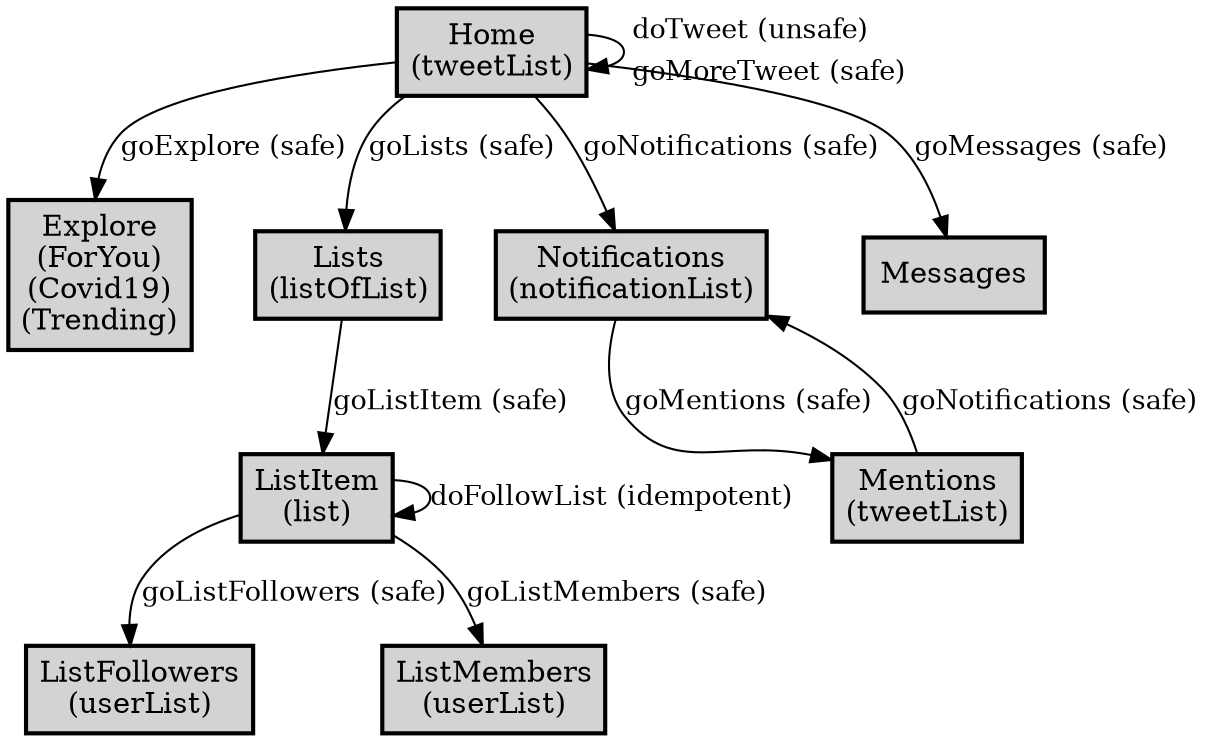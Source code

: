 digraph application_state_diagram {
  graph [
    labelloc="t";
    fontname="Helvetica"
    label="";
    URL="index.html" target="_parent"
  ];
  node [shape = box, style = "bold,filled" fillcolor="lightgray"];

    Explore [margin=0.02, label=<<table cellspacing="0" cellpadding="5" border="0"><tr><td>Explore<br />(ForYou)<br />(Covid19)<br />(Trending)<br /></td></tr></table>>,shape=box URL="docs/semantic.Explore.html" target="_parent"]
    Home [margin=0.02, label=<<table cellspacing="0" cellpadding="5" border="0"><tr><td>Home<br />(tweetList)<br /></td></tr></table>>,shape=box URL="docs/semantic.Home.html" target="_parent"]
    ListFollowers [margin=0.02, label=<<table cellspacing="0" cellpadding="5" border="0"><tr><td>ListFollowers<br />(userList)<br /></td></tr></table>>,shape=box URL="docs/semantic.ListFollowers.html" target="_parent"]
    ListItem [margin=0.02, label=<<table cellspacing="0" cellpadding="5" border="0"><tr><td>ListItem<br />(list)<br /></td></tr></table>>,shape=box URL="docs/semantic.ListItem.html" target="_parent"]
    ListMembers [margin=0.02, label=<<table cellspacing="0" cellpadding="5" border="0"><tr><td>ListMembers<br />(userList)<br /></td></tr></table>>,shape=box URL="docs/semantic.ListMembers.html" target="_parent"]
    Lists [margin=0.02, label=<<table cellspacing="0" cellpadding="5" border="0"><tr><td>Lists<br />(listOfList)<br /></td></tr></table>>,shape=box URL="docs/semantic.Lists.html" target="_parent"]
    Mentions [margin=0.02, label=<<table cellspacing="0" cellpadding="5" border="0"><tr><td>Mentions<br />(tweetList)<br /></td></tr></table>>,shape=box URL="docs/semantic.Mentions.html" target="_parent"]
    Notifications [margin=0.02, label=<<table cellspacing="0" cellpadding="5" border="0"><tr><td>Notifications<br />(notificationList)<br /></td></tr></table>>,shape=box URL="docs/semantic.Notifications.html" target="_parent"]

    Home -> Explore [label = <goExplore (safe)> URL="docs/safe.goExplore.html" target="_parent" fontsize=13];
    Home -> Home [label=<<table  border="0"><tr><td align="left" href="docs/unsafe.doTweet.html">doTweet (unsafe)</td></tr><tr><td align="left" href="docs/safe.goMoreTweet.html">goMoreTweet (safe)</td></tr></table>> fontsize=13];
    Home -> Lists [label = <goLists (safe)> URL="docs/safe.goLists.html" target="_parent" fontsize=13];
    Home -> Messages [label = <goMessages (safe)> URL="docs/safe.goMessages.html" target="_parent" fontsize=13];
    Home -> Notifications [label = <goNotifications (safe)> URL="docs/safe.goNotifications.html" target="_parent" fontsize=13];
    ListItem -> ListFollowers [label = <goListFollowers (safe)> URL="docs/safe.goListFollowers.html" target="_parent" fontsize=13];
    ListItem -> ListItem [label = <doFollowList (idempotent)> URL="docs/idempotent.doFollowList.html" target="_parent" fontsize=13];
    ListItem -> ListMembers [label = <goListMembers (safe)> URL="docs/safe.goListMembers.html" target="_parent" fontsize=13];
    Lists -> ListItem [label = <goListItem (safe)> URL="docs/safe.goListItem.html" target="_parent" fontsize=13];
    Mentions -> Notifications [label = <goNotifications (safe)> URL="docs/safe.goNotifications.html" target="_parent" fontsize=13];
    Notifications -> Mentions [label = <goMentions (safe)> URL="docs/safe.goMentions.html" target="_parent" fontsize=13];

    Messages [label = <Messages> URL="docs/semantic.Messages.html" target="_parent"]

}